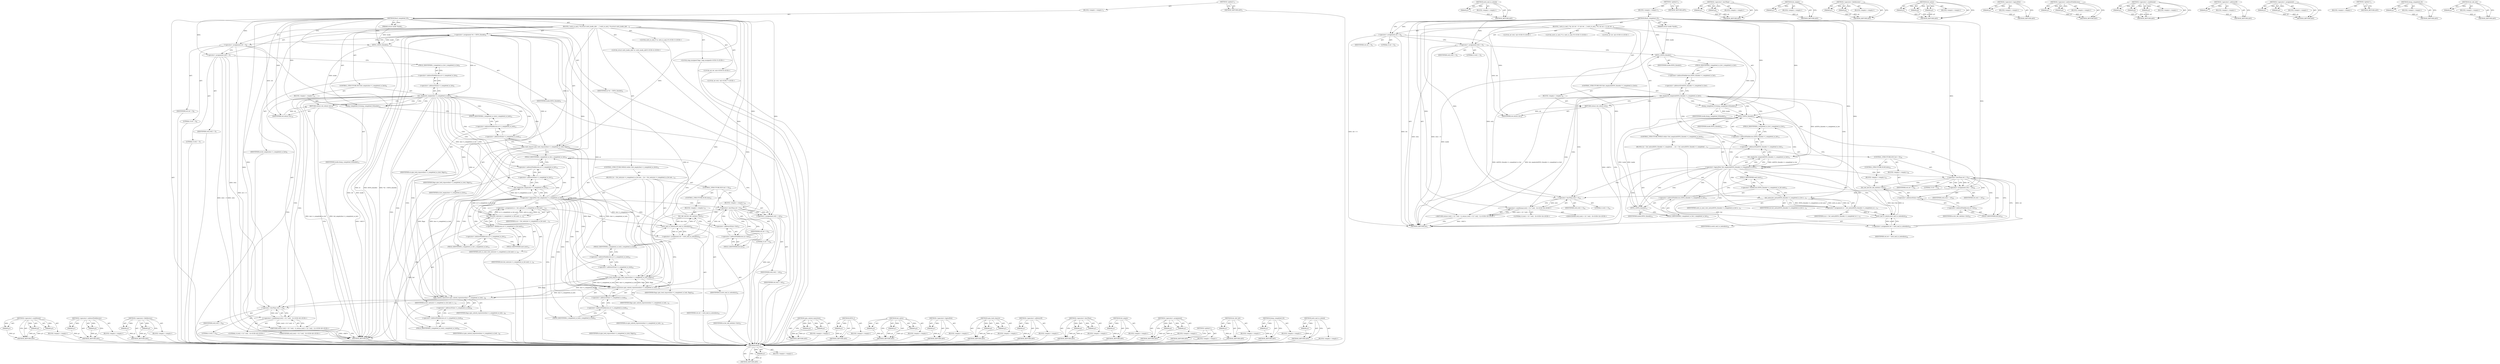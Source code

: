 digraph "ext4_end_io_nolock" {
vulnerable_117 [label=<(METHOD,EXT4_I)>];
vulnerable_118 [label=<(PARAM,p1)>];
vulnerable_119 [label=<(BLOCK,&lt;empty&gt;,&lt;empty&gt;)>];
vulnerable_120 [label=<(METHOD_RETURN,ANY)>];
vulnerable_140 [label=<(METHOD,ext4_end_io_nolock)>];
vulnerable_141 [label=<(PARAM,p1)>];
vulnerable_142 [label=<(BLOCK,&lt;empty&gt;,&lt;empty&gt;)>];
vulnerable_143 [label=<(METHOD_RETURN,ANY)>];
vulnerable_6 [label=<(METHOD,&lt;global&gt;)<SUB>1</SUB>>];
vulnerable_7 [label=<(BLOCK,&lt;empty&gt;,&lt;empty&gt;)<SUB>1</SUB>>];
vulnerable_8 [label=<(METHOD,flush_completed_IO)<SUB>1</SUB>>];
vulnerable_9 [label=<(PARAM,struct inode *inode)<SUB>1</SUB>>];
vulnerable_10 [label=<(BLOCK,{
 	ext4_io_end_t *io;
 	int ret = 0;
 	int ret...,{
 	ext4_io_end_t *io;
 	int ret = 0;
 	int ret...)<SUB>2</SUB>>];
vulnerable_11 [label="<(LOCAL,ext4_io_end_t* io: ext4_io_end_t*)<SUB>3</SUB>>"];
vulnerable_12 [label="<(LOCAL,int ret: int)<SUB>4</SUB>>"];
vulnerable_13 [label=<(&lt;operator&gt;.assignment,ret = 0)<SUB>4</SUB>>];
vulnerable_14 [label=<(IDENTIFIER,ret,ret = 0)<SUB>4</SUB>>];
vulnerable_15 [label=<(LITERAL,0,ret = 0)<SUB>4</SUB>>];
vulnerable_16 [label="<(LOCAL,int ret2: int)<SUB>5</SUB>>"];
vulnerable_17 [label=<(&lt;operator&gt;.assignment,ret2 = 0)<SUB>5</SUB>>];
vulnerable_18 [label=<(IDENTIFIER,ret2,ret2 = 0)<SUB>5</SUB>>];
vulnerable_19 [label=<(LITERAL,0,ret2 = 0)<SUB>5</SUB>>];
vulnerable_20 [label=<(CONTROL_STRUCTURE,IF,if (list_empty(&amp;EXT4_I(inode)-&gt;i_completed_io_list)))<SUB>7</SUB>>];
vulnerable_21 [label=<(list_empty,list_empty(&amp;EXT4_I(inode)-&gt;i_completed_io_list))<SUB>7</SUB>>];
vulnerable_22 [label=<(&lt;operator&gt;.addressOf,&amp;EXT4_I(inode)-&gt;i_completed_io_list)<SUB>7</SUB>>];
vulnerable_23 [label=<(&lt;operator&gt;.indirectFieldAccess,EXT4_I(inode)-&gt;i_completed_io_list)<SUB>7</SUB>>];
vulnerable_24 [label=<(EXT4_I,EXT4_I(inode))<SUB>7</SUB>>];
vulnerable_25 [label=<(IDENTIFIER,inode,EXT4_I(inode))<SUB>7</SUB>>];
vulnerable_26 [label=<(FIELD_IDENTIFIER,i_completed_io_list,i_completed_io_list)<SUB>7</SUB>>];
vulnerable_27 [label=<(BLOCK,&lt;empty&gt;,&lt;empty&gt;)<SUB>8</SUB>>];
vulnerable_28 [label=<(RETURN,return ret;,return ret;)<SUB>8</SUB>>];
vulnerable_29 [label=<(IDENTIFIER,ret,return ret;)<SUB>8</SUB>>];
vulnerable_30 [label=<(dump_completed_IO,dump_completed_IO(inode))<SUB>10</SUB>>];
vulnerable_31 [label=<(IDENTIFIER,inode,dump_completed_IO(inode))<SUB>10</SUB>>];
vulnerable_32 [label=<(CONTROL_STRUCTURE,WHILE,while (!list_empty(&amp;EXT4_I(inode)-&gt;i_completed_io_list)))<SUB>11</SUB>>];
vulnerable_33 [label=<(&lt;operator&gt;.logicalNot,!list_empty(&amp;EXT4_I(inode)-&gt;i_completed_io_list))<SUB>11</SUB>>];
vulnerable_34 [label=<(list_empty,list_empty(&amp;EXT4_I(inode)-&gt;i_completed_io_list))<SUB>11</SUB>>];
vulnerable_35 [label=<(&lt;operator&gt;.addressOf,&amp;EXT4_I(inode)-&gt;i_completed_io_list)<SUB>11</SUB>>];
vulnerable_36 [label=<(&lt;operator&gt;.indirectFieldAccess,EXT4_I(inode)-&gt;i_completed_io_list)<SUB>11</SUB>>];
vulnerable_37 [label=<(EXT4_I,EXT4_I(inode))<SUB>11</SUB>>];
vulnerable_38 [label=<(IDENTIFIER,inode,EXT4_I(inode))<SUB>11</SUB>>];
vulnerable_39 [label=<(FIELD_IDENTIFIER,i_completed_io_list,i_completed_io_list)<SUB>11</SUB>>];
vulnerable_40 [label=<(BLOCK,{
		io = list_entry(EXT4_I(inode)-&gt;i_completed_...,{
		io = list_entry(EXT4_I(inode)-&gt;i_completed_...)<SUB>11</SUB>>];
vulnerable_41 [label=<(&lt;operator&gt;.assignment,io = list_entry(EXT4_I(inode)-&gt;i_completed_io_l...)<SUB>12</SUB>>];
vulnerable_42 [label=<(IDENTIFIER,io,io = list_entry(EXT4_I(inode)-&gt;i_completed_io_l...)<SUB>12</SUB>>];
vulnerable_43 [label=<(list_entry,list_entry(EXT4_I(inode)-&gt;i_completed_io_list.n...)<SUB>12</SUB>>];
vulnerable_44 [label=<(&lt;operator&gt;.fieldAccess,EXT4_I(inode)-&gt;i_completed_io_list.next)<SUB>12</SUB>>];
vulnerable_45 [label=<(&lt;operator&gt;.indirectFieldAccess,EXT4_I(inode)-&gt;i_completed_io_list)<SUB>12</SUB>>];
vulnerable_46 [label=<(EXT4_I,EXT4_I(inode))<SUB>12</SUB>>];
vulnerable_47 [label=<(IDENTIFIER,inode,EXT4_I(inode))<SUB>12</SUB>>];
vulnerable_48 [label=<(FIELD_IDENTIFIER,i_completed_io_list,i_completed_io_list)<SUB>12</SUB>>];
vulnerable_49 [label=<(FIELD_IDENTIFIER,next,next)<SUB>12</SUB>>];
vulnerable_50 [label=<(IDENTIFIER,ext4_io_end_t,list_entry(EXT4_I(inode)-&gt;i_completed_io_list.n...)<SUB>13</SUB>>];
vulnerable_51 [label=<(IDENTIFIER,list,list_entry(EXT4_I(inode)-&gt;i_completed_io_list.n...)<SUB>13</SUB>>];
vulnerable_52 [label=<(&lt;operator&gt;.assignment,ret = ext4_end_io_nolock(io))<SUB>28</SUB>>];
vulnerable_53 [label=<(IDENTIFIER,ret,ret = ext4_end_io_nolock(io))<SUB>28</SUB>>];
vulnerable_54 [label=<(ext4_end_io_nolock,ext4_end_io_nolock(io))<SUB>28</SUB>>];
vulnerable_55 [label=<(IDENTIFIER,io,ext4_end_io_nolock(io))<SUB>28</SUB>>];
vulnerable_56 [label=<(CONTROL_STRUCTURE,IF,if (ret &lt; 0))<SUB>29</SUB>>];
vulnerable_57 [label=<(&lt;operator&gt;.lessThan,ret &lt; 0)<SUB>29</SUB>>];
vulnerable_58 [label=<(IDENTIFIER,ret,ret &lt; 0)<SUB>29</SUB>>];
vulnerable_59 [label=<(LITERAL,0,ret &lt; 0)<SUB>29</SUB>>];
vulnerable_60 [label=<(BLOCK,&lt;empty&gt;,&lt;empty&gt;)<SUB>30</SUB>>];
vulnerable_61 [label=<(&lt;operator&gt;.assignment,ret2 = ret)<SUB>30</SUB>>];
vulnerable_62 [label=<(IDENTIFIER,ret2,ret2 = ret)<SUB>30</SUB>>];
vulnerable_63 [label=<(IDENTIFIER,ret,ret2 = ret)<SUB>30</SUB>>];
vulnerable_64 [label=<(CONTROL_STRUCTURE,ELSE,else)<SUB>32</SUB>>];
vulnerable_65 [label=<(BLOCK,&lt;empty&gt;,&lt;empty&gt;)<SUB>32</SUB>>];
vulnerable_66 [label=<(list_del_init,list_del_init(&amp;io-&gt;list))<SUB>32</SUB>>];
vulnerable_67 [label=<(&lt;operator&gt;.addressOf,&amp;io-&gt;list)<SUB>32</SUB>>];
vulnerable_68 [label=<(&lt;operator&gt;.indirectFieldAccess,io-&gt;list)<SUB>32</SUB>>];
vulnerable_69 [label=<(IDENTIFIER,io,list_del_init(&amp;io-&gt;list))<SUB>32</SUB>>];
vulnerable_70 [label=<(FIELD_IDENTIFIER,list,list)<SUB>32</SUB>>];
vulnerable_71 [label="<(RETURN,return (ret2 &lt; 0) ? ret2 : 0;,return (ret2 &lt; 0) ? ret2 : 0;)<SUB>34</SUB>>"];
vulnerable_72 [label="<(&lt;operator&gt;.conditional,(ret2 &lt; 0) ? ret2 : 0)<SUB>34</SUB>>"];
vulnerable_73 [label=<(&lt;operator&gt;.lessThan,ret2 &lt; 0)<SUB>34</SUB>>];
vulnerable_74 [label=<(IDENTIFIER,ret2,ret2 &lt; 0)<SUB>34</SUB>>];
vulnerable_75 [label=<(LITERAL,0,ret2 &lt; 0)<SUB>34</SUB>>];
vulnerable_76 [label="<(IDENTIFIER,ret2,(ret2 &lt; 0) ? ret2 : 0)<SUB>34</SUB>>"];
vulnerable_77 [label="<(LITERAL,0,(ret2 &lt; 0) ? ret2 : 0)<SUB>34</SUB>>"];
vulnerable_78 [label=<(METHOD_RETURN,int)<SUB>1</SUB>>];
vulnerable_80 [label=<(METHOD_RETURN,ANY)<SUB>1</SUB>>];
vulnerable_144 [label=<(METHOD,&lt;operator&gt;.lessThan)>];
vulnerable_145 [label=<(PARAM,p1)>];
vulnerable_146 [label=<(PARAM,p2)>];
vulnerable_147 [label=<(BLOCK,&lt;empty&gt;,&lt;empty&gt;)>];
vulnerable_148 [label=<(METHOD_RETURN,ANY)>];
vulnerable_104 [label=<(METHOD,list_empty)>];
vulnerable_105 [label=<(PARAM,p1)>];
vulnerable_106 [label=<(BLOCK,&lt;empty&gt;,&lt;empty&gt;)>];
vulnerable_107 [label=<(METHOD_RETURN,ANY)>];
vulnerable_135 [label=<(METHOD,&lt;operator&gt;.fieldAccess)>];
vulnerable_136 [label=<(PARAM,p1)>];
vulnerable_137 [label=<(PARAM,p2)>];
vulnerable_138 [label=<(BLOCK,&lt;empty&gt;,&lt;empty&gt;)>];
vulnerable_139 [label=<(METHOD_RETURN,ANY)>];
vulnerable_129 [label=<(METHOD,list_entry)>];
vulnerable_130 [label=<(PARAM,p1)>];
vulnerable_131 [label=<(PARAM,p2)>];
vulnerable_132 [label=<(PARAM,p3)>];
vulnerable_133 [label=<(BLOCK,&lt;empty&gt;,&lt;empty&gt;)>];
vulnerable_134 [label=<(METHOD_RETURN,ANY)>];
vulnerable_125 [label=<(METHOD,&lt;operator&gt;.logicalNot)>];
vulnerable_126 [label=<(PARAM,p1)>];
vulnerable_127 [label=<(BLOCK,&lt;empty&gt;,&lt;empty&gt;)>];
vulnerable_128 [label=<(METHOD_RETURN,ANY)>];
vulnerable_112 [label=<(METHOD,&lt;operator&gt;.indirectFieldAccess)>];
vulnerable_113 [label=<(PARAM,p1)>];
vulnerable_114 [label=<(PARAM,p2)>];
vulnerable_115 [label=<(BLOCK,&lt;empty&gt;,&lt;empty&gt;)>];
vulnerable_116 [label=<(METHOD_RETURN,ANY)>];
vulnerable_153 [label=<(METHOD,&lt;operator&gt;.conditional)>];
vulnerable_154 [label=<(PARAM,p1)>];
vulnerable_155 [label=<(PARAM,p2)>];
vulnerable_156 [label=<(PARAM,p3)>];
vulnerable_157 [label=<(BLOCK,&lt;empty&gt;,&lt;empty&gt;)>];
vulnerable_158 [label=<(METHOD_RETURN,ANY)>];
vulnerable_108 [label=<(METHOD,&lt;operator&gt;.addressOf)>];
vulnerable_109 [label=<(PARAM,p1)>];
vulnerable_110 [label=<(BLOCK,&lt;empty&gt;,&lt;empty&gt;)>];
vulnerable_111 [label=<(METHOD_RETURN,ANY)>];
vulnerable_99 [label=<(METHOD,&lt;operator&gt;.assignment)>];
vulnerable_100 [label=<(PARAM,p1)>];
vulnerable_101 [label=<(PARAM,p2)>];
vulnerable_102 [label=<(BLOCK,&lt;empty&gt;,&lt;empty&gt;)>];
vulnerable_103 [label=<(METHOD_RETURN,ANY)>];
vulnerable_93 [label=<(METHOD,&lt;global&gt;)<SUB>1</SUB>>];
vulnerable_94 [label=<(BLOCK,&lt;empty&gt;,&lt;empty&gt;)>];
vulnerable_95 [label=<(METHOD_RETURN,ANY)>];
vulnerable_121 [label=<(METHOD,dump_completed_IO)>];
vulnerable_122 [label=<(PARAM,p1)>];
vulnerable_123 [label=<(BLOCK,&lt;empty&gt;,&lt;empty&gt;)>];
vulnerable_124 [label=<(METHOD_RETURN,ANY)>];
vulnerable_149 [label=<(METHOD,list_del_init)>];
vulnerable_150 [label=<(PARAM,p1)>];
vulnerable_151 [label=<(BLOCK,&lt;empty&gt;,&lt;empty&gt;)>];
vulnerable_152 [label=<(METHOD_RETURN,ANY)>];
fixed_194 [label=<(METHOD,&lt;operator&gt;.conditional)>];
fixed_195 [label=<(PARAM,p1)>];
fixed_196 [label=<(PARAM,p2)>];
fixed_197 [label=<(PARAM,p3)>];
fixed_198 [label=<(BLOCK,&lt;empty&gt;,&lt;empty&gt;)>];
fixed_199 [label=<(METHOD_RETURN,ANY)>];
fixed_147 [label=<(METHOD,&lt;operator&gt;.indirectFieldAccess)>];
fixed_148 [label=<(PARAM,p1)>];
fixed_149 [label=<(PARAM,p2)>];
fixed_150 [label=<(BLOCK,&lt;empty&gt;,&lt;empty&gt;)>];
fixed_151 [label=<(METHOD_RETURN,ANY)>];
fixed_171 [label=<(METHOD,&lt;operator&gt;.fieldAccess)>];
fixed_172 [label=<(PARAM,p1)>];
fixed_173 [label=<(PARAM,p2)>];
fixed_174 [label=<(BLOCK,&lt;empty&gt;,&lt;empty&gt;)>];
fixed_175 [label=<(METHOD_RETURN,ANY)>];
fixed_6 [label=<(METHOD,&lt;global&gt;)<SUB>1</SUB>>];
fixed_7 [label=<(BLOCK,&lt;empty&gt;,&lt;empty&gt;)<SUB>1</SUB>>];
fixed_8 [label=<(METHOD,flush_completed_IO)<SUB>1</SUB>>];
fixed_9 [label=<(PARAM,struct inode *inode)<SUB>1</SUB>>];
fixed_10 [label=<(BLOCK,{
 	ext4_io_end_t *io;
	struct ext4_inode_info ...,{
 	ext4_io_end_t *io;
	struct ext4_inode_info ...)<SUB>2</SUB>>];
fixed_11 [label="<(LOCAL,ext4_io_end_t* io: ext4_io_end_t*)<SUB>3</SUB>>"];
fixed_12 [label="<(LOCAL,struct ext4_inode_info* ei: ext4_inode_info*)<SUB>4</SUB>>"];
fixed_13 [label=<(&lt;operator&gt;.assignment,*ei = EXT4_I(inode))<SUB>4</SUB>>];
fixed_14 [label=<(IDENTIFIER,ei,*ei = EXT4_I(inode))<SUB>4</SUB>>];
fixed_15 [label=<(EXT4_I,EXT4_I(inode))<SUB>4</SUB>>];
fixed_16 [label=<(IDENTIFIER,inode,EXT4_I(inode))<SUB>4</SUB>>];
fixed_17 [label="<(LOCAL,long unsigned flags: long unsigned)<SUB>5</SUB>>"];
fixed_18 [label="<(LOCAL,int ret: int)<SUB>6</SUB>>"];
fixed_19 [label=<(&lt;operator&gt;.assignment,ret = 0)<SUB>6</SUB>>];
fixed_20 [label=<(IDENTIFIER,ret,ret = 0)<SUB>6</SUB>>];
fixed_21 [label=<(LITERAL,0,ret = 0)<SUB>6</SUB>>];
fixed_22 [label="<(LOCAL,int ret2: int)<SUB>7</SUB>>"];
fixed_23 [label=<(&lt;operator&gt;.assignment,ret2 = 0)<SUB>7</SUB>>];
fixed_24 [label=<(IDENTIFIER,ret2,ret2 = 0)<SUB>7</SUB>>];
fixed_25 [label=<(LITERAL,0,ret2 = 0)<SUB>7</SUB>>];
fixed_26 [label=<(CONTROL_STRUCTURE,IF,if (list_empty(&amp;ei-&gt;i_completed_io_list)))<SUB>9</SUB>>];
fixed_27 [label=<(list_empty,list_empty(&amp;ei-&gt;i_completed_io_list))<SUB>9</SUB>>];
fixed_28 [label=<(&lt;operator&gt;.addressOf,&amp;ei-&gt;i_completed_io_list)<SUB>9</SUB>>];
fixed_29 [label=<(&lt;operator&gt;.indirectFieldAccess,ei-&gt;i_completed_io_list)<SUB>9</SUB>>];
fixed_30 [label=<(IDENTIFIER,ei,list_empty(&amp;ei-&gt;i_completed_io_list))<SUB>9</SUB>>];
fixed_31 [label=<(FIELD_IDENTIFIER,i_completed_io_list,i_completed_io_list)<SUB>9</SUB>>];
fixed_32 [label=<(BLOCK,&lt;empty&gt;,&lt;empty&gt;)<SUB>10</SUB>>];
fixed_33 [label=<(RETURN,return ret;,return ret;)<SUB>10</SUB>>];
fixed_34 [label=<(IDENTIFIER,ret,return ret;)<SUB>10</SUB>>];
fixed_35 [label=<(dump_completed_IO,dump_completed_IO(inode))<SUB>12</SUB>>];
fixed_36 [label=<(IDENTIFIER,inode,dump_completed_IO(inode))<SUB>12</SUB>>];
fixed_37 [label=<(spin_lock_irqsave,spin_lock_irqsave(&amp;ei-&gt;i_completed_io_lock, flags))<SUB>13</SUB>>];
fixed_38 [label=<(&lt;operator&gt;.addressOf,&amp;ei-&gt;i_completed_io_lock)<SUB>13</SUB>>];
fixed_39 [label=<(&lt;operator&gt;.indirectFieldAccess,ei-&gt;i_completed_io_lock)<SUB>13</SUB>>];
fixed_40 [label=<(IDENTIFIER,ei,spin_lock_irqsave(&amp;ei-&gt;i_completed_io_lock, flags))<SUB>13</SUB>>];
fixed_41 [label=<(FIELD_IDENTIFIER,i_completed_io_lock,i_completed_io_lock)<SUB>13</SUB>>];
fixed_42 [label=<(IDENTIFIER,flags,spin_lock_irqsave(&amp;ei-&gt;i_completed_io_lock, flags))<SUB>13</SUB>>];
fixed_43 [label=<(CONTROL_STRUCTURE,WHILE,while (!list_empty(&amp;ei-&gt;i_completed_io_list)))<SUB>14</SUB>>];
fixed_44 [label=<(&lt;operator&gt;.logicalNot,!list_empty(&amp;ei-&gt;i_completed_io_list))<SUB>14</SUB>>];
fixed_45 [label=<(list_empty,list_empty(&amp;ei-&gt;i_completed_io_list))<SUB>14</SUB>>];
fixed_46 [label=<(&lt;operator&gt;.addressOf,&amp;ei-&gt;i_completed_io_list)<SUB>14</SUB>>];
fixed_47 [label=<(&lt;operator&gt;.indirectFieldAccess,ei-&gt;i_completed_io_list)<SUB>14</SUB>>];
fixed_48 [label=<(IDENTIFIER,ei,list_empty(&amp;ei-&gt;i_completed_io_list))<SUB>14</SUB>>];
fixed_49 [label=<(FIELD_IDENTIFIER,i_completed_io_list,i_completed_io_list)<SUB>14</SUB>>];
fixed_50 [label=<(BLOCK,{
		io = list_entry(ei-&gt;i_completed_io_list.nex...,{
		io = list_entry(ei-&gt;i_completed_io_list.nex...)<SUB>14</SUB>>];
fixed_51 [label=<(&lt;operator&gt;.assignment,io = list_entry(ei-&gt;i_completed_io_list.next,
 ...)<SUB>15</SUB>>];
fixed_52 [label=<(IDENTIFIER,io,io = list_entry(ei-&gt;i_completed_io_list.next,
 ...)<SUB>15</SUB>>];
fixed_53 [label=<(list_entry,list_entry(ei-&gt;i_completed_io_list.next,
 				e...)<SUB>15</SUB>>];
fixed_54 [label=<(&lt;operator&gt;.fieldAccess,ei-&gt;i_completed_io_list.next)<SUB>15</SUB>>];
fixed_55 [label=<(&lt;operator&gt;.indirectFieldAccess,ei-&gt;i_completed_io_list)<SUB>15</SUB>>];
fixed_56 [label=<(IDENTIFIER,ei,list_entry(ei-&gt;i_completed_io_list.next,
 				e...)<SUB>15</SUB>>];
fixed_57 [label=<(FIELD_IDENTIFIER,i_completed_io_list,i_completed_io_list)<SUB>15</SUB>>];
fixed_58 [label=<(FIELD_IDENTIFIER,next,next)<SUB>15</SUB>>];
fixed_59 [label=<(IDENTIFIER,ext4_io_end_t,list_entry(ei-&gt;i_completed_io_list.next,
 				e...)<SUB>16</SUB>>];
fixed_60 [label=<(IDENTIFIER,list,list_entry(ei-&gt;i_completed_io_list.next,
 				e...)<SUB>16</SUB>>];
fixed_61 [label=<(spin_unlock_irqrestore,spin_unlock_irqrestore(&amp;ei-&gt;i_completed_io_lock...)<SUB>31</SUB>>];
fixed_62 [label=<(&lt;operator&gt;.addressOf,&amp;ei-&gt;i_completed_io_lock)<SUB>31</SUB>>];
fixed_63 [label=<(&lt;operator&gt;.indirectFieldAccess,ei-&gt;i_completed_io_lock)<SUB>31</SUB>>];
fixed_64 [label=<(IDENTIFIER,ei,spin_unlock_irqrestore(&amp;ei-&gt;i_completed_io_lock...)<SUB>31</SUB>>];
fixed_65 [label=<(FIELD_IDENTIFIER,i_completed_io_lock,i_completed_io_lock)<SUB>31</SUB>>];
fixed_66 [label=<(IDENTIFIER,flags,spin_unlock_irqrestore(&amp;ei-&gt;i_completed_io_lock...)<SUB>31</SUB>>];
fixed_67 [label=<(&lt;operator&gt;.assignment,ret = ext4_end_io_nolock(io))<SUB>32</SUB>>];
fixed_68 [label=<(IDENTIFIER,ret,ret = ext4_end_io_nolock(io))<SUB>32</SUB>>];
fixed_69 [label=<(ext4_end_io_nolock,ext4_end_io_nolock(io))<SUB>32</SUB>>];
fixed_70 [label=<(IDENTIFIER,io,ext4_end_io_nolock(io))<SUB>32</SUB>>];
fixed_71 [label=<(spin_lock_irqsave,spin_lock_irqsave(&amp;ei-&gt;i_completed_io_lock, flags))<SUB>33</SUB>>];
fixed_72 [label=<(&lt;operator&gt;.addressOf,&amp;ei-&gt;i_completed_io_lock)<SUB>33</SUB>>];
fixed_73 [label=<(&lt;operator&gt;.indirectFieldAccess,ei-&gt;i_completed_io_lock)<SUB>33</SUB>>];
fixed_74 [label=<(IDENTIFIER,ei,spin_lock_irqsave(&amp;ei-&gt;i_completed_io_lock, flags))<SUB>33</SUB>>];
fixed_75 [label=<(FIELD_IDENTIFIER,i_completed_io_lock,i_completed_io_lock)<SUB>33</SUB>>];
fixed_76 [label=<(IDENTIFIER,flags,spin_lock_irqsave(&amp;ei-&gt;i_completed_io_lock, flags))<SUB>33</SUB>>];
fixed_77 [label=<(CONTROL_STRUCTURE,IF,if (ret &lt; 0))<SUB>34</SUB>>];
fixed_78 [label=<(&lt;operator&gt;.lessThan,ret &lt; 0)<SUB>34</SUB>>];
fixed_79 [label=<(IDENTIFIER,ret,ret &lt; 0)<SUB>34</SUB>>];
fixed_80 [label=<(LITERAL,0,ret &lt; 0)<SUB>34</SUB>>];
fixed_81 [label=<(BLOCK,&lt;empty&gt;,&lt;empty&gt;)<SUB>35</SUB>>];
fixed_82 [label=<(&lt;operator&gt;.assignment,ret2 = ret)<SUB>35</SUB>>];
fixed_83 [label=<(IDENTIFIER,ret2,ret2 = ret)<SUB>35</SUB>>];
fixed_84 [label=<(IDENTIFIER,ret,ret2 = ret)<SUB>35</SUB>>];
fixed_85 [label=<(CONTROL_STRUCTURE,ELSE,else)<SUB>37</SUB>>];
fixed_86 [label=<(BLOCK,&lt;empty&gt;,&lt;empty&gt;)<SUB>37</SUB>>];
fixed_87 [label=<(list_del_init,list_del_init(&amp;io-&gt;list))<SUB>37</SUB>>];
fixed_88 [label=<(&lt;operator&gt;.addressOf,&amp;io-&gt;list)<SUB>37</SUB>>];
fixed_89 [label=<(&lt;operator&gt;.indirectFieldAccess,io-&gt;list)<SUB>37</SUB>>];
fixed_90 [label=<(IDENTIFIER,io,list_del_init(&amp;io-&gt;list))<SUB>37</SUB>>];
fixed_91 [label=<(FIELD_IDENTIFIER,list,list)<SUB>37</SUB>>];
fixed_92 [label=<(spin_unlock_irqrestore,spin_unlock_irqrestore(&amp;ei-&gt;i_completed_io_lock...)<SUB>39</SUB>>];
fixed_93 [label=<(&lt;operator&gt;.addressOf,&amp;ei-&gt;i_completed_io_lock)<SUB>39</SUB>>];
fixed_94 [label=<(&lt;operator&gt;.indirectFieldAccess,ei-&gt;i_completed_io_lock)<SUB>39</SUB>>];
fixed_95 [label=<(IDENTIFIER,ei,spin_unlock_irqrestore(&amp;ei-&gt;i_completed_io_lock...)<SUB>39</SUB>>];
fixed_96 [label=<(FIELD_IDENTIFIER,i_completed_io_lock,i_completed_io_lock)<SUB>39</SUB>>];
fixed_97 [label=<(IDENTIFIER,flags,spin_unlock_irqrestore(&amp;ei-&gt;i_completed_io_lock...)<SUB>39</SUB>>];
fixed_98 [label="<(RETURN,return (ret2 &lt; 0) ? ret2 : 0;,return (ret2 &lt; 0) ? ret2 : 0;)<SUB>40</SUB>>"];
fixed_99 [label="<(&lt;operator&gt;.conditional,(ret2 &lt; 0) ? ret2 : 0)<SUB>40</SUB>>"];
fixed_100 [label=<(&lt;operator&gt;.lessThan,ret2 &lt; 0)<SUB>40</SUB>>];
fixed_101 [label=<(IDENTIFIER,ret2,ret2 &lt; 0)<SUB>40</SUB>>];
fixed_102 [label=<(LITERAL,0,ret2 &lt; 0)<SUB>40</SUB>>];
fixed_103 [label="<(IDENTIFIER,ret2,(ret2 &lt; 0) ? ret2 : 0)<SUB>40</SUB>>"];
fixed_104 [label="<(LITERAL,0,(ret2 &lt; 0) ? ret2 : 0)<SUB>40</SUB>>"];
fixed_105 [label=<(METHOD_RETURN,int)<SUB>1</SUB>>];
fixed_107 [label=<(METHOD_RETURN,ANY)<SUB>1</SUB>>];
fixed_176 [label=<(METHOD,spin_unlock_irqrestore)>];
fixed_177 [label=<(PARAM,p1)>];
fixed_178 [label=<(PARAM,p2)>];
fixed_179 [label=<(BLOCK,&lt;empty&gt;,&lt;empty&gt;)>];
fixed_180 [label=<(METHOD_RETURN,ANY)>];
fixed_135 [label=<(METHOD,EXT4_I)>];
fixed_136 [label=<(PARAM,p1)>];
fixed_137 [label=<(BLOCK,&lt;empty&gt;,&lt;empty&gt;)>];
fixed_138 [label=<(METHOD_RETURN,ANY)>];
fixed_165 [label=<(METHOD,list_entry)>];
fixed_166 [label=<(PARAM,p1)>];
fixed_167 [label=<(PARAM,p2)>];
fixed_168 [label=<(PARAM,p3)>];
fixed_169 [label=<(BLOCK,&lt;empty&gt;,&lt;empty&gt;)>];
fixed_170 [label=<(METHOD_RETURN,ANY)>];
fixed_161 [label=<(METHOD,&lt;operator&gt;.logicalNot)>];
fixed_162 [label=<(PARAM,p1)>];
fixed_163 [label=<(BLOCK,&lt;empty&gt;,&lt;empty&gt;)>];
fixed_164 [label=<(METHOD_RETURN,ANY)>];
fixed_156 [label=<(METHOD,spin_lock_irqsave)>];
fixed_157 [label=<(PARAM,p1)>];
fixed_158 [label=<(PARAM,p2)>];
fixed_159 [label=<(BLOCK,&lt;empty&gt;,&lt;empty&gt;)>];
fixed_160 [label=<(METHOD_RETURN,ANY)>];
fixed_143 [label=<(METHOD,&lt;operator&gt;.addressOf)>];
fixed_144 [label=<(PARAM,p1)>];
fixed_145 [label=<(BLOCK,&lt;empty&gt;,&lt;empty&gt;)>];
fixed_146 [label=<(METHOD_RETURN,ANY)>];
fixed_185 [label=<(METHOD,&lt;operator&gt;.lessThan)>];
fixed_186 [label=<(PARAM,p1)>];
fixed_187 [label=<(PARAM,p2)>];
fixed_188 [label=<(BLOCK,&lt;empty&gt;,&lt;empty&gt;)>];
fixed_189 [label=<(METHOD_RETURN,ANY)>];
fixed_139 [label=<(METHOD,list_empty)>];
fixed_140 [label=<(PARAM,p1)>];
fixed_141 [label=<(BLOCK,&lt;empty&gt;,&lt;empty&gt;)>];
fixed_142 [label=<(METHOD_RETURN,ANY)>];
fixed_130 [label=<(METHOD,&lt;operator&gt;.assignment)>];
fixed_131 [label=<(PARAM,p1)>];
fixed_132 [label=<(PARAM,p2)>];
fixed_133 [label=<(BLOCK,&lt;empty&gt;,&lt;empty&gt;)>];
fixed_134 [label=<(METHOD_RETURN,ANY)>];
fixed_124 [label=<(METHOD,&lt;global&gt;)<SUB>1</SUB>>];
fixed_125 [label=<(BLOCK,&lt;empty&gt;,&lt;empty&gt;)>];
fixed_126 [label=<(METHOD_RETURN,ANY)>];
fixed_190 [label=<(METHOD,list_del_init)>];
fixed_191 [label=<(PARAM,p1)>];
fixed_192 [label=<(BLOCK,&lt;empty&gt;,&lt;empty&gt;)>];
fixed_193 [label=<(METHOD_RETURN,ANY)>];
fixed_152 [label=<(METHOD,dump_completed_IO)>];
fixed_153 [label=<(PARAM,p1)>];
fixed_154 [label=<(BLOCK,&lt;empty&gt;,&lt;empty&gt;)>];
fixed_155 [label=<(METHOD_RETURN,ANY)>];
fixed_181 [label=<(METHOD,ext4_end_io_nolock)>];
fixed_182 [label=<(PARAM,p1)>];
fixed_183 [label=<(BLOCK,&lt;empty&gt;,&lt;empty&gt;)>];
fixed_184 [label=<(METHOD_RETURN,ANY)>];
vulnerable_117 -> vulnerable_118  [key=0, label="AST: "];
vulnerable_117 -> vulnerable_118  [key=1, label="DDG: "];
vulnerable_117 -> vulnerable_119  [key=0, label="AST: "];
vulnerable_117 -> vulnerable_120  [key=0, label="AST: "];
vulnerable_117 -> vulnerable_120  [key=1, label="CFG: "];
vulnerable_118 -> vulnerable_120  [key=0, label="DDG: p1"];
vulnerable_140 -> vulnerable_141  [key=0, label="AST: "];
vulnerable_140 -> vulnerable_141  [key=1, label="DDG: "];
vulnerable_140 -> vulnerable_142  [key=0, label="AST: "];
vulnerable_140 -> vulnerable_143  [key=0, label="AST: "];
vulnerable_140 -> vulnerable_143  [key=1, label="CFG: "];
vulnerable_141 -> vulnerable_143  [key=0, label="DDG: p1"];
vulnerable_6 -> vulnerable_7  [key=0, label="AST: "];
vulnerable_6 -> vulnerable_80  [key=0, label="AST: "];
vulnerable_6 -> vulnerable_80  [key=1, label="CFG: "];
vulnerable_7 -> vulnerable_8  [key=0, label="AST: "];
vulnerable_8 -> vulnerable_9  [key=0, label="AST: "];
vulnerable_8 -> vulnerable_9  [key=1, label="DDG: "];
vulnerable_8 -> vulnerable_10  [key=0, label="AST: "];
vulnerable_8 -> vulnerable_78  [key=0, label="AST: "];
vulnerable_8 -> vulnerable_13  [key=0, label="CFG: "];
vulnerable_8 -> vulnerable_13  [key=1, label="DDG: "];
vulnerable_8 -> vulnerable_17  [key=0, label="DDG: "];
vulnerable_8 -> vulnerable_30  [key=0, label="DDG: "];
vulnerable_8 -> vulnerable_72  [key=0, label="DDG: "];
vulnerable_8 -> vulnerable_29  [key=0, label="DDG: "];
vulnerable_8 -> vulnerable_73  [key=0, label="DDG: "];
vulnerable_8 -> vulnerable_43  [key=0, label="DDG: "];
vulnerable_8 -> vulnerable_54  [key=0, label="DDG: "];
vulnerable_8 -> vulnerable_57  [key=0, label="DDG: "];
vulnerable_8 -> vulnerable_61  [key=0, label="DDG: "];
vulnerable_8 -> vulnerable_24  [key=0, label="DDG: "];
vulnerable_8 -> vulnerable_37  [key=0, label="DDG: "];
vulnerable_8 -> vulnerable_46  [key=0, label="DDG: "];
vulnerable_9 -> vulnerable_24  [key=0, label="DDG: inode"];
vulnerable_10 -> vulnerable_11  [key=0, label="AST: "];
vulnerable_10 -> vulnerable_12  [key=0, label="AST: "];
vulnerable_10 -> vulnerable_13  [key=0, label="AST: "];
vulnerable_10 -> vulnerable_16  [key=0, label="AST: "];
vulnerable_10 -> vulnerable_17  [key=0, label="AST: "];
vulnerable_10 -> vulnerable_20  [key=0, label="AST: "];
vulnerable_10 -> vulnerable_30  [key=0, label="AST: "];
vulnerable_10 -> vulnerable_32  [key=0, label="AST: "];
vulnerable_10 -> vulnerable_71  [key=0, label="AST: "];
vulnerable_13 -> vulnerable_14  [key=0, label="AST: "];
vulnerable_13 -> vulnerable_15  [key=0, label="AST: "];
vulnerable_13 -> vulnerable_17  [key=0, label="CFG: "];
vulnerable_13 -> vulnerable_78  [key=0, label="DDG: ret"];
vulnerable_13 -> vulnerable_78  [key=1, label="DDG: ret = 0"];
vulnerable_13 -> vulnerable_29  [key=0, label="DDG: ret"];
vulnerable_17 -> vulnerable_18  [key=0, label="AST: "];
vulnerable_17 -> vulnerable_19  [key=0, label="AST: "];
vulnerable_17 -> vulnerable_24  [key=0, label="CFG: "];
vulnerable_17 -> vulnerable_78  [key=0, label="DDG: ret2"];
vulnerable_17 -> vulnerable_78  [key=1, label="DDG: ret2 = 0"];
vulnerable_17 -> vulnerable_73  [key=0, label="DDG: ret2"];
vulnerable_20 -> vulnerable_21  [key=0, label="AST: "];
vulnerable_20 -> vulnerable_27  [key=0, label="AST: "];
vulnerable_21 -> vulnerable_22  [key=0, label="AST: "];
vulnerable_21 -> vulnerable_28  [key=0, label="CFG: "];
vulnerable_21 -> vulnerable_28  [key=1, label="CDG: "];
vulnerable_21 -> vulnerable_30  [key=0, label="CFG: "];
vulnerable_21 -> vulnerable_30  [key=1, label="CDG: "];
vulnerable_21 -> vulnerable_78  [key=0, label="DDG: &amp;EXT4_I(inode)-&gt;i_completed_io_list"];
vulnerable_21 -> vulnerable_78  [key=1, label="DDG: list_empty(&amp;EXT4_I(inode)-&gt;i_completed_io_list)"];
vulnerable_21 -> vulnerable_34  [key=0, label="DDG: &amp;EXT4_I(inode)-&gt;i_completed_io_list"];
vulnerable_21 -> vulnerable_34  [key=1, label="CDG: "];
vulnerable_21 -> vulnerable_33  [key=0, label="CDG: "];
vulnerable_21 -> vulnerable_73  [key=0, label="CDG: "];
vulnerable_21 -> vulnerable_71  [key=0, label="CDG: "];
vulnerable_21 -> vulnerable_36  [key=0, label="CDG: "];
vulnerable_21 -> vulnerable_37  [key=0, label="CDG: "];
vulnerable_21 -> vulnerable_72  [key=0, label="CDG: "];
vulnerable_21 -> vulnerable_35  [key=0, label="CDG: "];
vulnerable_21 -> vulnerable_39  [key=0, label="CDG: "];
vulnerable_22 -> vulnerable_23  [key=0, label="AST: "];
vulnerable_22 -> vulnerable_21  [key=0, label="CFG: "];
vulnerable_23 -> vulnerable_24  [key=0, label="AST: "];
vulnerable_23 -> vulnerable_26  [key=0, label="AST: "];
vulnerable_23 -> vulnerable_22  [key=0, label="CFG: "];
vulnerable_24 -> vulnerable_25  [key=0, label="AST: "];
vulnerable_24 -> vulnerable_26  [key=0, label="CFG: "];
vulnerable_24 -> vulnerable_78  [key=0, label="DDG: inode"];
vulnerable_24 -> vulnerable_30  [key=0, label="DDG: inode"];
vulnerable_26 -> vulnerable_23  [key=0, label="CFG: "];
vulnerable_27 -> vulnerable_28  [key=0, label="AST: "];
vulnerable_28 -> vulnerable_29  [key=0, label="AST: "];
vulnerable_28 -> vulnerable_78  [key=0, label="CFG: "];
vulnerable_28 -> vulnerable_78  [key=1, label="DDG: &lt;RET&gt;"];
vulnerable_29 -> vulnerable_28  [key=0, label="DDG: ret"];
vulnerable_30 -> vulnerable_31  [key=0, label="AST: "];
vulnerable_30 -> vulnerable_37  [key=0, label="CFG: "];
vulnerable_30 -> vulnerable_37  [key=1, label="DDG: inode"];
vulnerable_32 -> vulnerable_33  [key=0, label="AST: "];
vulnerable_32 -> vulnerable_40  [key=0, label="AST: "];
vulnerable_33 -> vulnerable_34  [key=0, label="AST: "];
vulnerable_33 -> vulnerable_34  [key=1, label="CDG: "];
vulnerable_33 -> vulnerable_46  [key=0, label="CFG: "];
vulnerable_33 -> vulnerable_46  [key=1, label="CDG: "];
vulnerable_33 -> vulnerable_73  [key=0, label="CFG: "];
vulnerable_33 -> vulnerable_48  [key=0, label="CDG: "];
vulnerable_33 -> vulnerable_49  [key=0, label="CDG: "];
vulnerable_33 -> vulnerable_33  [key=0, label="CDG: "];
vulnerable_33 -> vulnerable_57  [key=0, label="CDG: "];
vulnerable_33 -> vulnerable_36  [key=0, label="CDG: "];
vulnerable_33 -> vulnerable_52  [key=0, label="CDG: "];
vulnerable_33 -> vulnerable_37  [key=0, label="CDG: "];
vulnerable_33 -> vulnerable_41  [key=0, label="CDG: "];
vulnerable_33 -> vulnerable_45  [key=0, label="CDG: "];
vulnerable_33 -> vulnerable_44  [key=0, label="CDG: "];
vulnerable_33 -> vulnerable_35  [key=0, label="CDG: "];
vulnerable_33 -> vulnerable_54  [key=0, label="CDG: "];
vulnerable_33 -> vulnerable_39  [key=0, label="CDG: "];
vulnerable_33 -> vulnerable_43  [key=0, label="CDG: "];
vulnerable_34 -> vulnerable_35  [key=0, label="AST: "];
vulnerable_34 -> vulnerable_33  [key=0, label="CFG: "];
vulnerable_34 -> vulnerable_33  [key=1, label="DDG: &amp;EXT4_I(inode)-&gt;i_completed_io_list"];
vulnerable_35 -> vulnerable_36  [key=0, label="AST: "];
vulnerable_35 -> vulnerable_34  [key=0, label="CFG: "];
vulnerable_36 -> vulnerable_37  [key=0, label="AST: "];
vulnerable_36 -> vulnerable_39  [key=0, label="AST: "];
vulnerable_36 -> vulnerable_35  [key=0, label="CFG: "];
vulnerable_37 -> vulnerable_38  [key=0, label="AST: "];
vulnerable_37 -> vulnerable_39  [key=0, label="CFG: "];
vulnerable_37 -> vulnerable_46  [key=0, label="DDG: inode"];
vulnerable_39 -> vulnerable_36  [key=0, label="CFG: "];
vulnerable_40 -> vulnerable_41  [key=0, label="AST: "];
vulnerable_40 -> vulnerable_52  [key=0, label="AST: "];
vulnerable_40 -> vulnerable_56  [key=0, label="AST: "];
vulnerable_41 -> vulnerable_42  [key=0, label="AST: "];
vulnerable_41 -> vulnerable_43  [key=0, label="AST: "];
vulnerable_41 -> vulnerable_54  [key=0, label="CFG: "];
vulnerable_41 -> vulnerable_54  [key=1, label="DDG: io"];
vulnerable_43 -> vulnerable_44  [key=0, label="AST: "];
vulnerable_43 -> vulnerable_50  [key=0, label="AST: "];
vulnerable_43 -> vulnerable_51  [key=0, label="AST: "];
vulnerable_43 -> vulnerable_41  [key=0, label="CFG: "];
vulnerable_43 -> vulnerable_41  [key=1, label="DDG: EXT4_I(inode)-&gt;i_completed_io_list.next"];
vulnerable_43 -> vulnerable_41  [key=2, label="DDG: ext4_io_end_t"];
vulnerable_43 -> vulnerable_41  [key=3, label="DDG: list"];
vulnerable_43 -> vulnerable_78  [key=0, label="DDG: list"];
vulnerable_44 -> vulnerable_45  [key=0, label="AST: "];
vulnerable_44 -> vulnerable_49  [key=0, label="AST: "];
vulnerable_44 -> vulnerable_43  [key=0, label="CFG: "];
vulnerable_45 -> vulnerable_46  [key=0, label="AST: "];
vulnerable_45 -> vulnerable_48  [key=0, label="AST: "];
vulnerable_45 -> vulnerable_49  [key=0, label="CFG: "];
vulnerable_46 -> vulnerable_47  [key=0, label="AST: "];
vulnerable_46 -> vulnerable_48  [key=0, label="CFG: "];
vulnerable_46 -> vulnerable_37  [key=0, label="DDG: inode"];
vulnerable_48 -> vulnerable_45  [key=0, label="CFG: "];
vulnerable_49 -> vulnerable_44  [key=0, label="CFG: "];
vulnerable_52 -> vulnerable_53  [key=0, label="AST: "];
vulnerable_52 -> vulnerable_54  [key=0, label="AST: "];
vulnerable_52 -> vulnerable_57  [key=0, label="CFG: "];
vulnerable_52 -> vulnerable_57  [key=1, label="DDG: ret"];
vulnerable_54 -> vulnerable_55  [key=0, label="AST: "];
vulnerable_54 -> vulnerable_52  [key=0, label="CFG: "];
vulnerable_54 -> vulnerable_52  [key=1, label="DDG: io"];
vulnerable_54 -> vulnerable_66  [key=0, label="DDG: io"];
vulnerable_56 -> vulnerable_57  [key=0, label="AST: "];
vulnerable_56 -> vulnerable_60  [key=0, label="AST: "];
vulnerable_56 -> vulnerable_64  [key=0, label="AST: "];
vulnerable_57 -> vulnerable_58  [key=0, label="AST: "];
vulnerable_57 -> vulnerable_59  [key=0, label="AST: "];
vulnerable_57 -> vulnerable_61  [key=0, label="CFG: "];
vulnerable_57 -> vulnerable_61  [key=1, label="DDG: ret"];
vulnerable_57 -> vulnerable_61  [key=2, label="CDG: "];
vulnerable_57 -> vulnerable_70  [key=0, label="CFG: "];
vulnerable_57 -> vulnerable_70  [key=1, label="CDG: "];
vulnerable_57 -> vulnerable_68  [key=0, label="CDG: "];
vulnerable_57 -> vulnerable_66  [key=0, label="CDG: "];
vulnerable_57 -> vulnerable_67  [key=0, label="CDG: "];
vulnerable_60 -> vulnerable_61  [key=0, label="AST: "];
vulnerable_61 -> vulnerable_62  [key=0, label="AST: "];
vulnerable_61 -> vulnerable_63  [key=0, label="AST: "];
vulnerable_61 -> vulnerable_37  [key=0, label="CFG: "];
vulnerable_61 -> vulnerable_73  [key=0, label="DDG: ret2"];
vulnerable_64 -> vulnerable_65  [key=0, label="AST: "];
vulnerable_65 -> vulnerable_66  [key=0, label="AST: "];
vulnerable_66 -> vulnerable_67  [key=0, label="AST: "];
vulnerable_66 -> vulnerable_37  [key=0, label="CFG: "];
vulnerable_66 -> vulnerable_54  [key=0, label="DDG: &amp;io-&gt;list"];
vulnerable_67 -> vulnerable_68  [key=0, label="AST: "];
vulnerable_67 -> vulnerable_66  [key=0, label="CFG: "];
vulnerable_68 -> vulnerable_69  [key=0, label="AST: "];
vulnerable_68 -> vulnerable_70  [key=0, label="AST: "];
vulnerable_68 -> vulnerable_67  [key=0, label="CFG: "];
vulnerable_70 -> vulnerable_68  [key=0, label="CFG: "];
vulnerable_71 -> vulnerable_72  [key=0, label="AST: "];
vulnerable_71 -> vulnerable_78  [key=0, label="CFG: "];
vulnerable_71 -> vulnerable_78  [key=1, label="DDG: &lt;RET&gt;"];
vulnerable_72 -> vulnerable_73  [key=0, label="AST: "];
vulnerable_72 -> vulnerable_76  [key=0, label="AST: "];
vulnerable_72 -> vulnerable_77  [key=0, label="AST: "];
vulnerable_72 -> vulnerable_71  [key=0, label="CFG: "];
vulnerable_72 -> vulnerable_71  [key=1, label="DDG: (ret2 &lt; 0) ? ret2 : 0"];
vulnerable_73 -> vulnerable_74  [key=0, label="AST: "];
vulnerable_73 -> vulnerable_75  [key=0, label="AST: "];
vulnerable_73 -> vulnerable_72  [key=0, label="CFG: "];
vulnerable_73 -> vulnerable_72  [key=1, label="DDG: ret2"];
vulnerable_144 -> vulnerable_145  [key=0, label="AST: "];
vulnerable_144 -> vulnerable_145  [key=1, label="DDG: "];
vulnerable_144 -> vulnerable_147  [key=0, label="AST: "];
vulnerable_144 -> vulnerable_146  [key=0, label="AST: "];
vulnerable_144 -> vulnerable_146  [key=1, label="DDG: "];
vulnerable_144 -> vulnerable_148  [key=0, label="AST: "];
vulnerable_144 -> vulnerable_148  [key=1, label="CFG: "];
vulnerable_145 -> vulnerable_148  [key=0, label="DDG: p1"];
vulnerable_146 -> vulnerable_148  [key=0, label="DDG: p2"];
vulnerable_104 -> vulnerable_105  [key=0, label="AST: "];
vulnerable_104 -> vulnerable_105  [key=1, label="DDG: "];
vulnerable_104 -> vulnerable_106  [key=0, label="AST: "];
vulnerable_104 -> vulnerable_107  [key=0, label="AST: "];
vulnerable_104 -> vulnerable_107  [key=1, label="CFG: "];
vulnerable_105 -> vulnerable_107  [key=0, label="DDG: p1"];
vulnerable_135 -> vulnerable_136  [key=0, label="AST: "];
vulnerable_135 -> vulnerable_136  [key=1, label="DDG: "];
vulnerable_135 -> vulnerable_138  [key=0, label="AST: "];
vulnerable_135 -> vulnerable_137  [key=0, label="AST: "];
vulnerable_135 -> vulnerable_137  [key=1, label="DDG: "];
vulnerable_135 -> vulnerable_139  [key=0, label="AST: "];
vulnerable_135 -> vulnerable_139  [key=1, label="CFG: "];
vulnerable_136 -> vulnerable_139  [key=0, label="DDG: p1"];
vulnerable_137 -> vulnerable_139  [key=0, label="DDG: p2"];
vulnerable_129 -> vulnerable_130  [key=0, label="AST: "];
vulnerable_129 -> vulnerable_130  [key=1, label="DDG: "];
vulnerable_129 -> vulnerable_133  [key=0, label="AST: "];
vulnerable_129 -> vulnerable_131  [key=0, label="AST: "];
vulnerable_129 -> vulnerable_131  [key=1, label="DDG: "];
vulnerable_129 -> vulnerable_134  [key=0, label="AST: "];
vulnerable_129 -> vulnerable_134  [key=1, label="CFG: "];
vulnerable_129 -> vulnerable_132  [key=0, label="AST: "];
vulnerable_129 -> vulnerable_132  [key=1, label="DDG: "];
vulnerable_130 -> vulnerable_134  [key=0, label="DDG: p1"];
vulnerable_131 -> vulnerable_134  [key=0, label="DDG: p2"];
vulnerable_132 -> vulnerable_134  [key=0, label="DDG: p3"];
vulnerable_125 -> vulnerable_126  [key=0, label="AST: "];
vulnerable_125 -> vulnerable_126  [key=1, label="DDG: "];
vulnerable_125 -> vulnerable_127  [key=0, label="AST: "];
vulnerable_125 -> vulnerable_128  [key=0, label="AST: "];
vulnerable_125 -> vulnerable_128  [key=1, label="CFG: "];
vulnerable_126 -> vulnerable_128  [key=0, label="DDG: p1"];
vulnerable_112 -> vulnerable_113  [key=0, label="AST: "];
vulnerable_112 -> vulnerable_113  [key=1, label="DDG: "];
vulnerable_112 -> vulnerable_115  [key=0, label="AST: "];
vulnerable_112 -> vulnerable_114  [key=0, label="AST: "];
vulnerable_112 -> vulnerable_114  [key=1, label="DDG: "];
vulnerable_112 -> vulnerable_116  [key=0, label="AST: "];
vulnerable_112 -> vulnerable_116  [key=1, label="CFG: "];
vulnerable_113 -> vulnerable_116  [key=0, label="DDG: p1"];
vulnerable_114 -> vulnerable_116  [key=0, label="DDG: p2"];
vulnerable_153 -> vulnerable_154  [key=0, label="AST: "];
vulnerable_153 -> vulnerable_154  [key=1, label="DDG: "];
vulnerable_153 -> vulnerable_157  [key=0, label="AST: "];
vulnerable_153 -> vulnerable_155  [key=0, label="AST: "];
vulnerable_153 -> vulnerable_155  [key=1, label="DDG: "];
vulnerable_153 -> vulnerable_158  [key=0, label="AST: "];
vulnerable_153 -> vulnerable_158  [key=1, label="CFG: "];
vulnerable_153 -> vulnerable_156  [key=0, label="AST: "];
vulnerable_153 -> vulnerable_156  [key=1, label="DDG: "];
vulnerable_154 -> vulnerable_158  [key=0, label="DDG: p1"];
vulnerable_155 -> vulnerable_158  [key=0, label="DDG: p2"];
vulnerable_156 -> vulnerable_158  [key=0, label="DDG: p3"];
vulnerable_108 -> vulnerable_109  [key=0, label="AST: "];
vulnerable_108 -> vulnerable_109  [key=1, label="DDG: "];
vulnerable_108 -> vulnerable_110  [key=0, label="AST: "];
vulnerable_108 -> vulnerable_111  [key=0, label="AST: "];
vulnerable_108 -> vulnerable_111  [key=1, label="CFG: "];
vulnerable_109 -> vulnerable_111  [key=0, label="DDG: p1"];
vulnerable_99 -> vulnerable_100  [key=0, label="AST: "];
vulnerable_99 -> vulnerable_100  [key=1, label="DDG: "];
vulnerable_99 -> vulnerable_102  [key=0, label="AST: "];
vulnerable_99 -> vulnerable_101  [key=0, label="AST: "];
vulnerable_99 -> vulnerable_101  [key=1, label="DDG: "];
vulnerable_99 -> vulnerable_103  [key=0, label="AST: "];
vulnerable_99 -> vulnerable_103  [key=1, label="CFG: "];
vulnerable_100 -> vulnerable_103  [key=0, label="DDG: p1"];
vulnerable_101 -> vulnerable_103  [key=0, label="DDG: p2"];
vulnerable_93 -> vulnerable_94  [key=0, label="AST: "];
vulnerable_93 -> vulnerable_95  [key=0, label="AST: "];
vulnerable_93 -> vulnerable_95  [key=1, label="CFG: "];
vulnerable_121 -> vulnerable_122  [key=0, label="AST: "];
vulnerable_121 -> vulnerable_122  [key=1, label="DDG: "];
vulnerable_121 -> vulnerable_123  [key=0, label="AST: "];
vulnerable_121 -> vulnerable_124  [key=0, label="AST: "];
vulnerable_121 -> vulnerable_124  [key=1, label="CFG: "];
vulnerable_122 -> vulnerable_124  [key=0, label="DDG: p1"];
vulnerable_149 -> vulnerable_150  [key=0, label="AST: "];
vulnerable_149 -> vulnerable_150  [key=1, label="DDG: "];
vulnerable_149 -> vulnerable_151  [key=0, label="AST: "];
vulnerable_149 -> vulnerable_152  [key=0, label="AST: "];
vulnerable_149 -> vulnerable_152  [key=1, label="CFG: "];
vulnerable_150 -> vulnerable_152  [key=0, label="DDG: p1"];
fixed_194 -> fixed_195  [key=0, label="AST: "];
fixed_194 -> fixed_195  [key=1, label="DDG: "];
fixed_194 -> fixed_198  [key=0, label="AST: "];
fixed_194 -> fixed_196  [key=0, label="AST: "];
fixed_194 -> fixed_196  [key=1, label="DDG: "];
fixed_194 -> fixed_199  [key=0, label="AST: "];
fixed_194 -> fixed_199  [key=1, label="CFG: "];
fixed_194 -> fixed_197  [key=0, label="AST: "];
fixed_194 -> fixed_197  [key=1, label="DDG: "];
fixed_195 -> fixed_199  [key=0, label="DDG: p1"];
fixed_196 -> fixed_199  [key=0, label="DDG: p2"];
fixed_197 -> fixed_199  [key=0, label="DDG: p3"];
fixed_198 -> vulnerable_117  [key=0];
fixed_199 -> vulnerable_117  [key=0];
fixed_147 -> fixed_148  [key=0, label="AST: "];
fixed_147 -> fixed_148  [key=1, label="DDG: "];
fixed_147 -> fixed_150  [key=0, label="AST: "];
fixed_147 -> fixed_149  [key=0, label="AST: "];
fixed_147 -> fixed_149  [key=1, label="DDG: "];
fixed_147 -> fixed_151  [key=0, label="AST: "];
fixed_147 -> fixed_151  [key=1, label="CFG: "];
fixed_148 -> fixed_151  [key=0, label="DDG: p1"];
fixed_149 -> fixed_151  [key=0, label="DDG: p2"];
fixed_150 -> vulnerable_117  [key=0];
fixed_151 -> vulnerable_117  [key=0];
fixed_171 -> fixed_172  [key=0, label="AST: "];
fixed_171 -> fixed_172  [key=1, label="DDG: "];
fixed_171 -> fixed_174  [key=0, label="AST: "];
fixed_171 -> fixed_173  [key=0, label="AST: "];
fixed_171 -> fixed_173  [key=1, label="DDG: "];
fixed_171 -> fixed_175  [key=0, label="AST: "];
fixed_171 -> fixed_175  [key=1, label="CFG: "];
fixed_172 -> fixed_175  [key=0, label="DDG: p1"];
fixed_173 -> fixed_175  [key=0, label="DDG: p2"];
fixed_174 -> vulnerable_117  [key=0];
fixed_175 -> vulnerable_117  [key=0];
fixed_6 -> fixed_7  [key=0, label="AST: "];
fixed_6 -> fixed_107  [key=0, label="AST: "];
fixed_6 -> fixed_107  [key=1, label="CFG: "];
fixed_7 -> fixed_8  [key=0, label="AST: "];
fixed_8 -> fixed_9  [key=0, label="AST: "];
fixed_8 -> fixed_9  [key=1, label="DDG: "];
fixed_8 -> fixed_10  [key=0, label="AST: "];
fixed_8 -> fixed_105  [key=0, label="AST: "];
fixed_8 -> fixed_15  [key=0, label="CFG: "];
fixed_8 -> fixed_15  [key=1, label="DDG: "];
fixed_8 -> fixed_19  [key=0, label="DDG: "];
fixed_8 -> fixed_23  [key=0, label="DDG: "];
fixed_8 -> fixed_35  [key=0, label="DDG: "];
fixed_8 -> fixed_37  [key=0, label="DDG: "];
fixed_8 -> fixed_92  [key=0, label="DDG: "];
fixed_8 -> fixed_99  [key=0, label="DDG: "];
fixed_8 -> fixed_34  [key=0, label="DDG: "];
fixed_8 -> fixed_61  [key=0, label="DDG: "];
fixed_8 -> fixed_71  [key=0, label="DDG: "];
fixed_8 -> fixed_100  [key=0, label="DDG: "];
fixed_8 -> fixed_53  [key=0, label="DDG: "];
fixed_8 -> fixed_69  [key=0, label="DDG: "];
fixed_8 -> fixed_78  [key=0, label="DDG: "];
fixed_8 -> fixed_82  [key=0, label="DDG: "];
fixed_9 -> fixed_15  [key=0, label="DDG: inode"];
fixed_10 -> fixed_11  [key=0, label="AST: "];
fixed_10 -> fixed_12  [key=0, label="AST: "];
fixed_10 -> fixed_13  [key=0, label="AST: "];
fixed_10 -> fixed_17  [key=0, label="AST: "];
fixed_10 -> fixed_18  [key=0, label="AST: "];
fixed_10 -> fixed_19  [key=0, label="AST: "];
fixed_10 -> fixed_22  [key=0, label="AST: "];
fixed_10 -> fixed_23  [key=0, label="AST: "];
fixed_10 -> fixed_26  [key=0, label="AST: "];
fixed_10 -> fixed_35  [key=0, label="AST: "];
fixed_10 -> fixed_37  [key=0, label="AST: "];
fixed_10 -> fixed_43  [key=0, label="AST: "];
fixed_10 -> fixed_92  [key=0, label="AST: "];
fixed_10 -> fixed_98  [key=0, label="AST: "];
fixed_11 -> vulnerable_117  [key=0];
fixed_12 -> vulnerable_117  [key=0];
fixed_13 -> fixed_14  [key=0, label="AST: "];
fixed_13 -> fixed_15  [key=0, label="AST: "];
fixed_13 -> fixed_19  [key=0, label="CFG: "];
fixed_13 -> fixed_105  [key=0, label="DDG: ei"];
fixed_13 -> fixed_105  [key=1, label="DDG: EXT4_I(inode)"];
fixed_13 -> fixed_105  [key=2, label="DDG: *ei = EXT4_I(inode)"];
fixed_13 -> fixed_37  [key=0, label="DDG: ei"];
fixed_13 -> fixed_92  [key=0, label="DDG: ei"];
fixed_13 -> fixed_27  [key=0, label="DDG: ei"];
fixed_13 -> fixed_45  [key=0, label="DDG: ei"];
fixed_13 -> fixed_61  [key=0, label="DDG: ei"];
fixed_13 -> fixed_71  [key=0, label="DDG: ei"];
fixed_14 -> vulnerable_117  [key=0];
fixed_15 -> fixed_16  [key=0, label="AST: "];
fixed_15 -> fixed_13  [key=0, label="CFG: "];
fixed_15 -> fixed_13  [key=1, label="DDG: inode"];
fixed_15 -> fixed_105  [key=0, label="DDG: inode"];
fixed_15 -> fixed_35  [key=0, label="DDG: inode"];
fixed_16 -> vulnerable_117  [key=0];
fixed_17 -> vulnerable_117  [key=0];
fixed_18 -> vulnerable_117  [key=0];
fixed_19 -> fixed_20  [key=0, label="AST: "];
fixed_19 -> fixed_21  [key=0, label="AST: "];
fixed_19 -> fixed_23  [key=0, label="CFG: "];
fixed_19 -> fixed_105  [key=0, label="DDG: ret"];
fixed_19 -> fixed_105  [key=1, label="DDG: ret = 0"];
fixed_19 -> fixed_34  [key=0, label="DDG: ret"];
fixed_20 -> vulnerable_117  [key=0];
fixed_21 -> vulnerable_117  [key=0];
fixed_22 -> vulnerable_117  [key=0];
fixed_23 -> fixed_24  [key=0, label="AST: "];
fixed_23 -> fixed_25  [key=0, label="AST: "];
fixed_23 -> fixed_31  [key=0, label="CFG: "];
fixed_23 -> fixed_105  [key=0, label="DDG: ret2"];
fixed_23 -> fixed_105  [key=1, label="DDG: ret2 = 0"];
fixed_23 -> fixed_100  [key=0, label="DDG: ret2"];
fixed_24 -> vulnerable_117  [key=0];
fixed_25 -> vulnerable_117  [key=0];
fixed_26 -> fixed_27  [key=0, label="AST: "];
fixed_26 -> fixed_32  [key=0, label="AST: "];
fixed_27 -> fixed_28  [key=0, label="AST: "];
fixed_27 -> fixed_33  [key=0, label="CFG: "];
fixed_27 -> fixed_33  [key=1, label="CDG: "];
fixed_27 -> fixed_35  [key=0, label="CFG: "];
fixed_27 -> fixed_35  [key=1, label="CDG: "];
fixed_27 -> fixed_105  [key=0, label="DDG: &amp;ei-&gt;i_completed_io_list"];
fixed_27 -> fixed_105  [key=1, label="DDG: list_empty(&amp;ei-&gt;i_completed_io_list)"];
fixed_27 -> fixed_45  [key=0, label="DDG: &amp;ei-&gt;i_completed_io_list"];
fixed_27 -> fixed_45  [key=1, label="CDG: "];
fixed_27 -> fixed_47  [key=0, label="CDG: "];
fixed_27 -> fixed_94  [key=0, label="CDG: "];
fixed_27 -> fixed_49  [key=0, label="CDG: "];
fixed_27 -> fixed_96  [key=0, label="CDG: "];
fixed_27 -> fixed_98  [key=0, label="CDG: "];
fixed_27 -> fixed_37  [key=0, label="CDG: "];
fixed_27 -> fixed_99  [key=0, label="CDG: "];
fixed_27 -> fixed_46  [key=0, label="CDG: "];
fixed_27 -> fixed_38  [key=0, label="CDG: "];
fixed_27 -> fixed_92  [key=0, label="CDG: "];
fixed_27 -> fixed_44  [key=0, label="CDG: "];
fixed_27 -> fixed_93  [key=0, label="CDG: "];
fixed_27 -> fixed_100  [key=0, label="CDG: "];
fixed_27 -> fixed_41  [key=0, label="CDG: "];
fixed_27 -> fixed_39  [key=0, label="CDG: "];
fixed_28 -> fixed_29  [key=0, label="AST: "];
fixed_28 -> fixed_27  [key=0, label="CFG: "];
fixed_29 -> fixed_30  [key=0, label="AST: "];
fixed_29 -> fixed_31  [key=0, label="AST: "];
fixed_29 -> fixed_28  [key=0, label="CFG: "];
fixed_30 -> vulnerable_117  [key=0];
fixed_31 -> fixed_29  [key=0, label="CFG: "];
fixed_32 -> fixed_33  [key=0, label="AST: "];
fixed_33 -> fixed_34  [key=0, label="AST: "];
fixed_33 -> fixed_105  [key=0, label="CFG: "];
fixed_33 -> fixed_105  [key=1, label="DDG: &lt;RET&gt;"];
fixed_34 -> fixed_33  [key=0, label="DDG: ret"];
fixed_35 -> fixed_36  [key=0, label="AST: "];
fixed_35 -> fixed_41  [key=0, label="CFG: "];
fixed_36 -> vulnerable_117  [key=0];
fixed_37 -> fixed_38  [key=0, label="AST: "];
fixed_37 -> fixed_42  [key=0, label="AST: "];
fixed_37 -> fixed_49  [key=0, label="CFG: "];
fixed_37 -> fixed_92  [key=0, label="DDG: &amp;ei-&gt;i_completed_io_lock"];
fixed_37 -> fixed_92  [key=1, label="DDG: flags"];
fixed_37 -> fixed_61  [key=0, label="DDG: &amp;ei-&gt;i_completed_io_lock"];
fixed_37 -> fixed_61  [key=1, label="DDG: flags"];
fixed_37 -> fixed_71  [key=0, label="DDG: &amp;ei-&gt;i_completed_io_lock"];
fixed_38 -> fixed_39  [key=0, label="AST: "];
fixed_38 -> fixed_37  [key=0, label="CFG: "];
fixed_39 -> fixed_40  [key=0, label="AST: "];
fixed_39 -> fixed_41  [key=0, label="AST: "];
fixed_39 -> fixed_38  [key=0, label="CFG: "];
fixed_40 -> vulnerable_117  [key=0];
fixed_41 -> fixed_39  [key=0, label="CFG: "];
fixed_42 -> vulnerable_117  [key=0];
fixed_43 -> fixed_44  [key=0, label="AST: "];
fixed_43 -> fixed_50  [key=0, label="AST: "];
fixed_44 -> fixed_45  [key=0, label="AST: "];
fixed_44 -> fixed_45  [key=1, label="CDG: "];
fixed_44 -> fixed_57  [key=0, label="CFG: "];
fixed_44 -> fixed_57  [key=1, label="CDG: "];
fixed_44 -> fixed_96  [key=0, label="CFG: "];
fixed_44 -> fixed_47  [key=0, label="CDG: "];
fixed_44 -> fixed_49  [key=0, label="CDG: "];
fixed_44 -> fixed_73  [key=0, label="CDG: "];
fixed_44 -> fixed_51  [key=0, label="CDG: "];
fixed_44 -> fixed_75  [key=0, label="CDG: "];
fixed_44 -> fixed_46  [key=0, label="CDG: "];
fixed_44 -> fixed_72  [key=0, label="CDG: "];
fixed_44 -> fixed_69  [key=0, label="CDG: "];
fixed_44 -> fixed_67  [key=0, label="CDG: "];
fixed_44 -> fixed_65  [key=0, label="CDG: "];
fixed_44 -> fixed_44  [key=0, label="CDG: "];
fixed_44 -> fixed_54  [key=0, label="CDG: "];
fixed_44 -> fixed_58  [key=0, label="CDG: "];
fixed_44 -> fixed_61  [key=0, label="CDG: "];
fixed_44 -> fixed_71  [key=0, label="CDG: "];
fixed_44 -> fixed_53  [key=0, label="CDG: "];
fixed_44 -> fixed_63  [key=0, label="CDG: "];
fixed_44 -> fixed_55  [key=0, label="CDG: "];
fixed_44 -> fixed_78  [key=0, label="CDG: "];
fixed_44 -> fixed_62  [key=0, label="CDG: "];
fixed_45 -> fixed_46  [key=0, label="AST: "];
fixed_45 -> fixed_44  [key=0, label="CFG: "];
fixed_45 -> fixed_44  [key=1, label="DDG: &amp;ei-&gt;i_completed_io_list"];
fixed_46 -> fixed_47  [key=0, label="AST: "];
fixed_46 -> fixed_45  [key=0, label="CFG: "];
fixed_47 -> fixed_48  [key=0, label="AST: "];
fixed_47 -> fixed_49  [key=0, label="AST: "];
fixed_47 -> fixed_46  [key=0, label="CFG: "];
fixed_48 -> vulnerable_117  [key=0];
fixed_49 -> fixed_47  [key=0, label="CFG: "];
fixed_50 -> fixed_51  [key=0, label="AST: "];
fixed_50 -> fixed_61  [key=0, label="AST: "];
fixed_50 -> fixed_67  [key=0, label="AST: "];
fixed_50 -> fixed_71  [key=0, label="AST: "];
fixed_50 -> fixed_77  [key=0, label="AST: "];
fixed_51 -> fixed_52  [key=0, label="AST: "];
fixed_51 -> fixed_53  [key=0, label="AST: "];
fixed_51 -> fixed_65  [key=0, label="CFG: "];
fixed_51 -> fixed_69  [key=0, label="DDG: io"];
fixed_52 -> vulnerable_117  [key=0];
fixed_53 -> fixed_54  [key=0, label="AST: "];
fixed_53 -> fixed_59  [key=0, label="AST: "];
fixed_53 -> fixed_60  [key=0, label="AST: "];
fixed_53 -> fixed_51  [key=0, label="CFG: "];
fixed_53 -> fixed_51  [key=1, label="DDG: ei-&gt;i_completed_io_list.next"];
fixed_53 -> fixed_51  [key=2, label="DDG: ext4_io_end_t"];
fixed_53 -> fixed_51  [key=3, label="DDG: list"];
fixed_53 -> fixed_105  [key=0, label="DDG: list"];
fixed_53 -> fixed_45  [key=0, label="DDG: ei-&gt;i_completed_io_list.next"];
fixed_54 -> fixed_55  [key=0, label="AST: "];
fixed_54 -> fixed_58  [key=0, label="AST: "];
fixed_54 -> fixed_53  [key=0, label="CFG: "];
fixed_55 -> fixed_56  [key=0, label="AST: "];
fixed_55 -> fixed_57  [key=0, label="AST: "];
fixed_55 -> fixed_58  [key=0, label="CFG: "];
fixed_56 -> vulnerable_117  [key=0];
fixed_57 -> fixed_55  [key=0, label="CFG: "];
fixed_58 -> fixed_54  [key=0, label="CFG: "];
fixed_59 -> vulnerable_117  [key=0];
fixed_60 -> vulnerable_117  [key=0];
fixed_61 -> fixed_62  [key=0, label="AST: "];
fixed_61 -> fixed_66  [key=0, label="AST: "];
fixed_61 -> fixed_69  [key=0, label="CFG: "];
fixed_61 -> fixed_92  [key=0, label="DDG: &amp;ei-&gt;i_completed_io_lock"];
fixed_61 -> fixed_71  [key=0, label="DDG: &amp;ei-&gt;i_completed_io_lock"];
fixed_61 -> fixed_71  [key=1, label="DDG: flags"];
fixed_62 -> fixed_63  [key=0, label="AST: "];
fixed_62 -> fixed_61  [key=0, label="CFG: "];
fixed_63 -> fixed_64  [key=0, label="AST: "];
fixed_63 -> fixed_65  [key=0, label="AST: "];
fixed_63 -> fixed_62  [key=0, label="CFG: "];
fixed_64 -> vulnerable_117  [key=0];
fixed_65 -> fixed_63  [key=0, label="CFG: "];
fixed_66 -> vulnerable_117  [key=0];
fixed_67 -> fixed_68  [key=0, label="AST: "];
fixed_67 -> fixed_69  [key=0, label="AST: "];
fixed_67 -> fixed_75  [key=0, label="CFG: "];
fixed_67 -> fixed_78  [key=0, label="DDG: ret"];
fixed_68 -> vulnerable_117  [key=0];
fixed_69 -> fixed_70  [key=0, label="AST: "];
fixed_69 -> fixed_67  [key=0, label="CFG: "];
fixed_69 -> fixed_67  [key=1, label="DDG: io"];
fixed_69 -> fixed_87  [key=0, label="DDG: io"];
fixed_70 -> vulnerable_117  [key=0];
fixed_71 -> fixed_72  [key=0, label="AST: "];
fixed_71 -> fixed_76  [key=0, label="AST: "];
fixed_71 -> fixed_78  [key=0, label="CFG: "];
fixed_71 -> fixed_92  [key=0, label="DDG: &amp;ei-&gt;i_completed_io_lock"];
fixed_71 -> fixed_92  [key=1, label="DDG: flags"];
fixed_71 -> fixed_61  [key=0, label="DDG: &amp;ei-&gt;i_completed_io_lock"];
fixed_71 -> fixed_61  [key=1, label="DDG: flags"];
fixed_72 -> fixed_73  [key=0, label="AST: "];
fixed_72 -> fixed_71  [key=0, label="CFG: "];
fixed_73 -> fixed_74  [key=0, label="AST: "];
fixed_73 -> fixed_75  [key=0, label="AST: "];
fixed_73 -> fixed_72  [key=0, label="CFG: "];
fixed_74 -> vulnerable_117  [key=0];
fixed_75 -> fixed_73  [key=0, label="CFG: "];
fixed_76 -> vulnerable_117  [key=0];
fixed_77 -> fixed_78  [key=0, label="AST: "];
fixed_77 -> fixed_81  [key=0, label="AST: "];
fixed_77 -> fixed_85  [key=0, label="AST: "];
fixed_78 -> fixed_79  [key=0, label="AST: "];
fixed_78 -> fixed_80  [key=0, label="AST: "];
fixed_78 -> fixed_82  [key=0, label="CFG: "];
fixed_78 -> fixed_82  [key=1, label="DDG: ret"];
fixed_78 -> fixed_82  [key=2, label="CDG: "];
fixed_78 -> fixed_91  [key=0, label="CFG: "];
fixed_78 -> fixed_91  [key=1, label="CDG: "];
fixed_78 -> fixed_89  [key=0, label="CDG: "];
fixed_78 -> fixed_87  [key=0, label="CDG: "];
fixed_78 -> fixed_88  [key=0, label="CDG: "];
fixed_79 -> vulnerable_117  [key=0];
fixed_80 -> vulnerable_117  [key=0];
fixed_81 -> fixed_82  [key=0, label="AST: "];
fixed_82 -> fixed_83  [key=0, label="AST: "];
fixed_82 -> fixed_84  [key=0, label="AST: "];
fixed_82 -> fixed_49  [key=0, label="CFG: "];
fixed_82 -> fixed_100  [key=0, label="DDG: ret2"];
fixed_83 -> vulnerable_117  [key=0];
fixed_84 -> vulnerable_117  [key=0];
fixed_85 -> fixed_86  [key=0, label="AST: "];
fixed_86 -> fixed_87  [key=0, label="AST: "];
fixed_87 -> fixed_88  [key=0, label="AST: "];
fixed_87 -> fixed_49  [key=0, label="CFG: "];
fixed_87 -> fixed_69  [key=0, label="DDG: &amp;io-&gt;list"];
fixed_88 -> fixed_89  [key=0, label="AST: "];
fixed_88 -> fixed_87  [key=0, label="CFG: "];
fixed_89 -> fixed_90  [key=0, label="AST: "];
fixed_89 -> fixed_91  [key=0, label="AST: "];
fixed_89 -> fixed_88  [key=0, label="CFG: "];
fixed_90 -> vulnerable_117  [key=0];
fixed_91 -> fixed_89  [key=0, label="CFG: "];
fixed_92 -> fixed_93  [key=0, label="AST: "];
fixed_92 -> fixed_97  [key=0, label="AST: "];
fixed_92 -> fixed_100  [key=0, label="CFG: "];
fixed_93 -> fixed_94  [key=0, label="AST: "];
fixed_93 -> fixed_92  [key=0, label="CFG: "];
fixed_94 -> fixed_95  [key=0, label="AST: "];
fixed_94 -> fixed_96  [key=0, label="AST: "];
fixed_94 -> fixed_93  [key=0, label="CFG: "];
fixed_95 -> vulnerable_117  [key=0];
fixed_96 -> fixed_94  [key=0, label="CFG: "];
fixed_97 -> vulnerable_117  [key=0];
fixed_98 -> fixed_99  [key=0, label="AST: "];
fixed_98 -> fixed_105  [key=0, label="CFG: "];
fixed_98 -> fixed_105  [key=1, label="DDG: &lt;RET&gt;"];
fixed_99 -> fixed_100  [key=0, label="AST: "];
fixed_99 -> fixed_103  [key=0, label="AST: "];
fixed_99 -> fixed_104  [key=0, label="AST: "];
fixed_99 -> fixed_98  [key=0, label="CFG: "];
fixed_99 -> fixed_98  [key=1, label="DDG: (ret2 &lt; 0) ? ret2 : 0"];
fixed_100 -> fixed_101  [key=0, label="AST: "];
fixed_100 -> fixed_102  [key=0, label="AST: "];
fixed_100 -> fixed_99  [key=0, label="CFG: "];
fixed_100 -> fixed_99  [key=1, label="DDG: ret2"];
fixed_101 -> vulnerable_117  [key=0];
fixed_102 -> vulnerable_117  [key=0];
fixed_103 -> vulnerable_117  [key=0];
fixed_104 -> vulnerable_117  [key=0];
fixed_105 -> vulnerable_117  [key=0];
fixed_107 -> vulnerable_117  [key=0];
fixed_176 -> fixed_177  [key=0, label="AST: "];
fixed_176 -> fixed_177  [key=1, label="DDG: "];
fixed_176 -> fixed_179  [key=0, label="AST: "];
fixed_176 -> fixed_178  [key=0, label="AST: "];
fixed_176 -> fixed_178  [key=1, label="DDG: "];
fixed_176 -> fixed_180  [key=0, label="AST: "];
fixed_176 -> fixed_180  [key=1, label="CFG: "];
fixed_177 -> fixed_180  [key=0, label="DDG: p1"];
fixed_178 -> fixed_180  [key=0, label="DDG: p2"];
fixed_179 -> vulnerable_117  [key=0];
fixed_180 -> vulnerable_117  [key=0];
fixed_135 -> fixed_136  [key=0, label="AST: "];
fixed_135 -> fixed_136  [key=1, label="DDG: "];
fixed_135 -> fixed_137  [key=0, label="AST: "];
fixed_135 -> fixed_138  [key=0, label="AST: "];
fixed_135 -> fixed_138  [key=1, label="CFG: "];
fixed_136 -> fixed_138  [key=0, label="DDG: p1"];
fixed_137 -> vulnerable_117  [key=0];
fixed_138 -> vulnerable_117  [key=0];
fixed_165 -> fixed_166  [key=0, label="AST: "];
fixed_165 -> fixed_166  [key=1, label="DDG: "];
fixed_165 -> fixed_169  [key=0, label="AST: "];
fixed_165 -> fixed_167  [key=0, label="AST: "];
fixed_165 -> fixed_167  [key=1, label="DDG: "];
fixed_165 -> fixed_170  [key=0, label="AST: "];
fixed_165 -> fixed_170  [key=1, label="CFG: "];
fixed_165 -> fixed_168  [key=0, label="AST: "];
fixed_165 -> fixed_168  [key=1, label="DDG: "];
fixed_166 -> fixed_170  [key=0, label="DDG: p1"];
fixed_167 -> fixed_170  [key=0, label="DDG: p2"];
fixed_168 -> fixed_170  [key=0, label="DDG: p3"];
fixed_169 -> vulnerable_117  [key=0];
fixed_170 -> vulnerable_117  [key=0];
fixed_161 -> fixed_162  [key=0, label="AST: "];
fixed_161 -> fixed_162  [key=1, label="DDG: "];
fixed_161 -> fixed_163  [key=0, label="AST: "];
fixed_161 -> fixed_164  [key=0, label="AST: "];
fixed_161 -> fixed_164  [key=1, label="CFG: "];
fixed_162 -> fixed_164  [key=0, label="DDG: p1"];
fixed_163 -> vulnerable_117  [key=0];
fixed_164 -> vulnerable_117  [key=0];
fixed_156 -> fixed_157  [key=0, label="AST: "];
fixed_156 -> fixed_157  [key=1, label="DDG: "];
fixed_156 -> fixed_159  [key=0, label="AST: "];
fixed_156 -> fixed_158  [key=0, label="AST: "];
fixed_156 -> fixed_158  [key=1, label="DDG: "];
fixed_156 -> fixed_160  [key=0, label="AST: "];
fixed_156 -> fixed_160  [key=1, label="CFG: "];
fixed_157 -> fixed_160  [key=0, label="DDG: p1"];
fixed_158 -> fixed_160  [key=0, label="DDG: p2"];
fixed_159 -> vulnerable_117  [key=0];
fixed_160 -> vulnerable_117  [key=0];
fixed_143 -> fixed_144  [key=0, label="AST: "];
fixed_143 -> fixed_144  [key=1, label="DDG: "];
fixed_143 -> fixed_145  [key=0, label="AST: "];
fixed_143 -> fixed_146  [key=0, label="AST: "];
fixed_143 -> fixed_146  [key=1, label="CFG: "];
fixed_144 -> fixed_146  [key=0, label="DDG: p1"];
fixed_145 -> vulnerable_117  [key=0];
fixed_146 -> vulnerable_117  [key=0];
fixed_185 -> fixed_186  [key=0, label="AST: "];
fixed_185 -> fixed_186  [key=1, label="DDG: "];
fixed_185 -> fixed_188  [key=0, label="AST: "];
fixed_185 -> fixed_187  [key=0, label="AST: "];
fixed_185 -> fixed_187  [key=1, label="DDG: "];
fixed_185 -> fixed_189  [key=0, label="AST: "];
fixed_185 -> fixed_189  [key=1, label="CFG: "];
fixed_186 -> fixed_189  [key=0, label="DDG: p1"];
fixed_187 -> fixed_189  [key=0, label="DDG: p2"];
fixed_188 -> vulnerable_117  [key=0];
fixed_189 -> vulnerable_117  [key=0];
fixed_139 -> fixed_140  [key=0, label="AST: "];
fixed_139 -> fixed_140  [key=1, label="DDG: "];
fixed_139 -> fixed_141  [key=0, label="AST: "];
fixed_139 -> fixed_142  [key=0, label="AST: "];
fixed_139 -> fixed_142  [key=1, label="CFG: "];
fixed_140 -> fixed_142  [key=0, label="DDG: p1"];
fixed_141 -> vulnerable_117  [key=0];
fixed_142 -> vulnerable_117  [key=0];
fixed_130 -> fixed_131  [key=0, label="AST: "];
fixed_130 -> fixed_131  [key=1, label="DDG: "];
fixed_130 -> fixed_133  [key=0, label="AST: "];
fixed_130 -> fixed_132  [key=0, label="AST: "];
fixed_130 -> fixed_132  [key=1, label="DDG: "];
fixed_130 -> fixed_134  [key=0, label="AST: "];
fixed_130 -> fixed_134  [key=1, label="CFG: "];
fixed_131 -> fixed_134  [key=0, label="DDG: p1"];
fixed_132 -> fixed_134  [key=0, label="DDG: p2"];
fixed_133 -> vulnerable_117  [key=0];
fixed_134 -> vulnerable_117  [key=0];
fixed_124 -> fixed_125  [key=0, label="AST: "];
fixed_124 -> fixed_126  [key=0, label="AST: "];
fixed_124 -> fixed_126  [key=1, label="CFG: "];
fixed_125 -> vulnerable_117  [key=0];
fixed_126 -> vulnerable_117  [key=0];
fixed_190 -> fixed_191  [key=0, label="AST: "];
fixed_190 -> fixed_191  [key=1, label="DDG: "];
fixed_190 -> fixed_192  [key=0, label="AST: "];
fixed_190 -> fixed_193  [key=0, label="AST: "];
fixed_190 -> fixed_193  [key=1, label="CFG: "];
fixed_191 -> fixed_193  [key=0, label="DDG: p1"];
fixed_192 -> vulnerable_117  [key=0];
fixed_193 -> vulnerable_117  [key=0];
fixed_152 -> fixed_153  [key=0, label="AST: "];
fixed_152 -> fixed_153  [key=1, label="DDG: "];
fixed_152 -> fixed_154  [key=0, label="AST: "];
fixed_152 -> fixed_155  [key=0, label="AST: "];
fixed_152 -> fixed_155  [key=1, label="CFG: "];
fixed_153 -> fixed_155  [key=0, label="DDG: p1"];
fixed_154 -> vulnerable_117  [key=0];
fixed_155 -> vulnerable_117  [key=0];
fixed_181 -> fixed_182  [key=0, label="AST: "];
fixed_181 -> fixed_182  [key=1, label="DDG: "];
fixed_181 -> fixed_183  [key=0, label="AST: "];
fixed_181 -> fixed_184  [key=0, label="AST: "];
fixed_181 -> fixed_184  [key=1, label="CFG: "];
fixed_182 -> fixed_184  [key=0, label="DDG: p1"];
fixed_183 -> vulnerable_117  [key=0];
fixed_184 -> vulnerable_117  [key=0];
}
